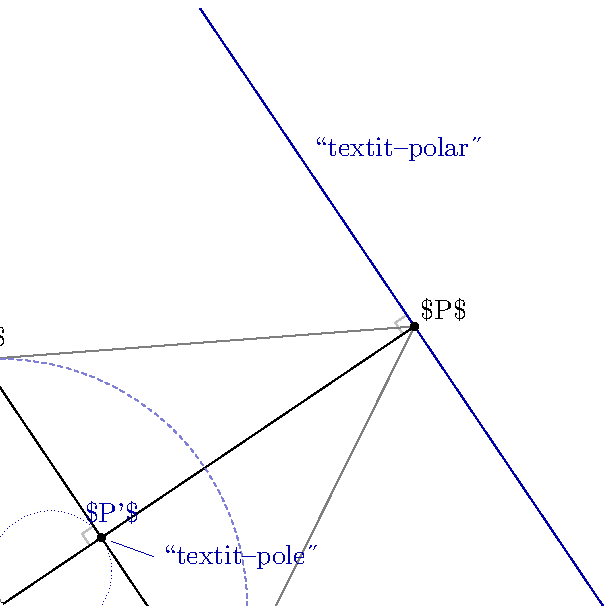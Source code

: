 \documentclass[border=3mm]{standalone}
\usepackage{luamplib}
\begin{document}
\mplibtextextlabel{enable}
\begin{mplibcode}
beginfig(1);
    path C, L;
    numeric r; 
    r = 89;
    C = fullcircle scaled 2r;
    L = (up--down) scaled 138 shifted 180 right rotated 34;
    pair a, b, o;
    a = point 0 of L; b = point 1 of L;
    o = center C;

    pair P, Q, R, P', m;
    P = whatever[a, b]; o - P = whatever * (a - b) rotated 90;
    Q = C intersectionpoint fullcircle scaled abs (P-o) shifted 1/2[P, o];
    R = Q reflectedabout(P, o);
    P' = whatever[o, P] = whatever [Q, R];

    draw fullcircle scaled abs(P' - o) shifted 1/2[o, P'] 
        dashed withdots scaled 1/4
        withpen pencircle scaled 1/4
        withcolor 2/3 blue;

    draw unitsquare scaled 5 rotated (270 + angle (P-Q)) shifted Q withcolor 3/4 white;
    draw unitsquare scaled 5 rotated (90 + angle (P-o)) shifted P withcolor 3/4 white;
    draw unitsquare scaled 5 rotated (90 + angle (P-o)) shifted P' withcolor 3/4 white;

    draw P -- Q -- o -- R -- cycle withcolor 1/2 white;
    draw Q--R; draw o -- P;
    draw L withcolor 2/3 blue;

    draw C dashed evenly scaled 1/2 withcolor 1/2[2/3 blue, white];

    dotlabel.top("$Q$", Q);
    dotlabel.lrt("$R$", R);
    dotlabel.urt("$P$", P);
    dotlabel.llft("$O$", o); fill fullcircle scaled 3/4 dotlabeldiam shifted o withcolor white;
    label.lft("$r$", 1/2[o, Q]);

    drawdot P' withpen pencircle scaled dotlabeldiam;
    label("$P'$", P' shifted 10 dir 68) withcolor 2/3 blue;

    drawoptions(withcolor 2/3 blue);
    label.bot("\textit{circle of inversion}", point 6 of C);
    label.urt("\textit{polar}", point 1/4 of L);
    z0 = P' + 20 dir -20; draw z0 -- P' cutafter fullcircle scaled 8 shifted P' 
        withpen pencircle scaled 1/4;
    label.rt("\textit{pole}", z0);
    drawoptions();

    label("$\displaystyle {r\over OP} = {OP' \over r}$", 1/2[point 0 of C, point 1 of L] + 12 down);
    label("$\displaystyle r^2 = OP \times OP'$",         1/2[point 0 of C, point 1 of L] + 36 down);

endfig;
\end{mplibcode}
\end{document}
